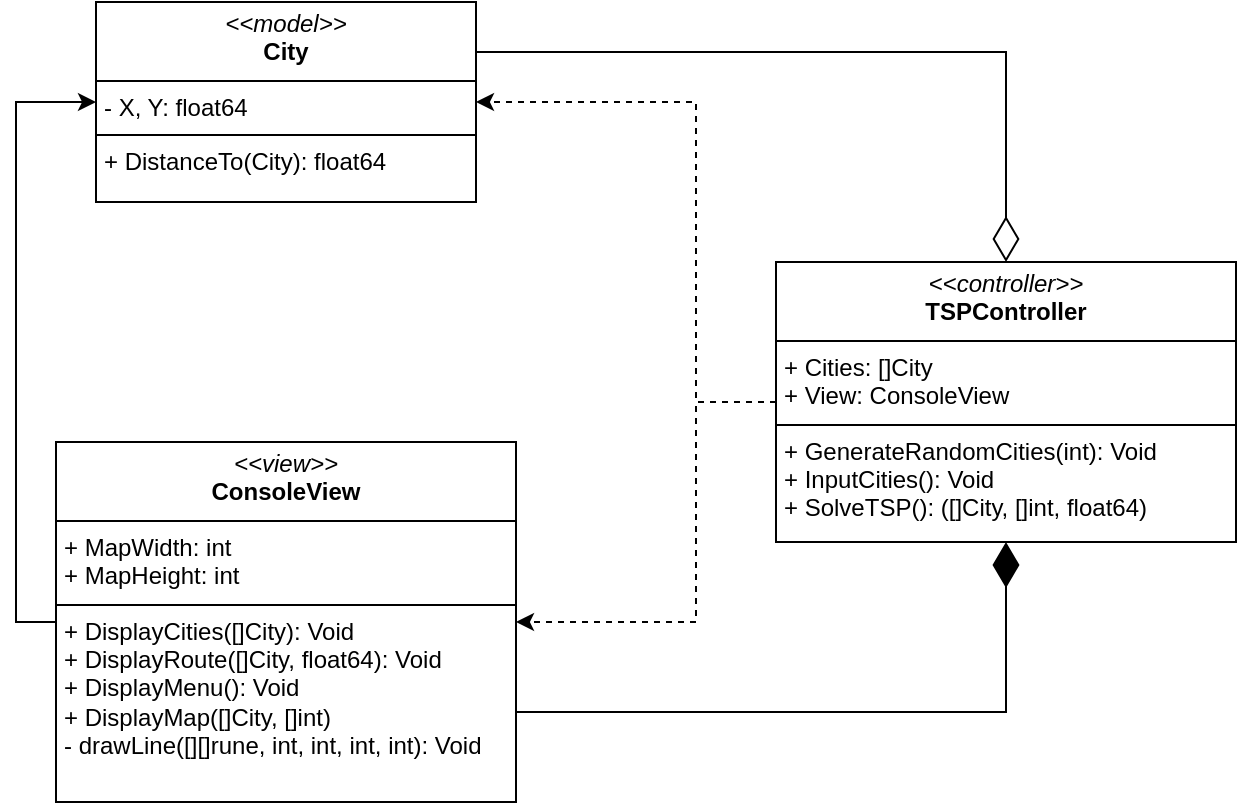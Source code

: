 <mxfile version="26.2.14">
  <diagram name="Страница-1" id="m49XNe3QDKaa1oKPi92w">
    <mxGraphModel dx="548" dy="1060" grid="1" gridSize="10" guides="1" tooltips="1" connect="1" arrows="1" fold="1" page="1" pageScale="1" pageWidth="1169" pageHeight="827" math="0" shadow="0">
      <root>
        <mxCell id="0" />
        <mxCell id="1" parent="0" />
        <mxCell id="VodZrlNoYuZQ8srWnL4H-3" style="edgeStyle=orthogonalEdgeStyle;rounded=0;orthogonalLoop=1;jettySize=auto;html=1;exitX=1;exitY=0.25;exitDx=0;exitDy=0;entryX=0.5;entryY=0;entryDx=0;entryDy=0;endArrow=diamondThin;endFill=0;strokeWidth=1;endSize=20;" edge="1" parent="1" source="Gjqb9du5SNbT3h9HimpX-1" target="Gjqb9du5SNbT3h9HimpX-2">
          <mxGeometry relative="1" as="geometry" />
        </mxCell>
        <mxCell id="Gjqb9du5SNbT3h9HimpX-1" value="&lt;p style=&quot;margin:0px;margin-top:4px;text-align:center;&quot;&gt;&lt;i&gt;&amp;lt;&amp;lt;model&amp;gt;&amp;gt;&lt;/i&gt;&lt;br&gt;&lt;b&gt;City&lt;/b&gt;&lt;/p&gt;&lt;hr size=&quot;1&quot; style=&quot;border-style:solid;&quot;&gt;&lt;p style=&quot;margin:0px;margin-left:4px;&quot;&gt;- X, Y: float64&lt;br&gt;&lt;/p&gt;&lt;hr size=&quot;1&quot; style=&quot;border-style:solid;&quot;&gt;&lt;p style=&quot;margin:0px;margin-left:4px;&quot;&gt;+ DistanceTo(City): float64&lt;br&gt;&lt;/p&gt;" style="verticalAlign=top;align=left;overflow=fill;html=1;whiteSpace=wrap;" parent="1" vertex="1">
          <mxGeometry x="380" y="190" width="190" height="100" as="geometry" />
        </mxCell>
        <mxCell id="VodZrlNoYuZQ8srWnL4H-1" style="edgeStyle=orthogonalEdgeStyle;rounded=0;orthogonalLoop=1;jettySize=auto;html=1;entryX=1;entryY=0.5;entryDx=0;entryDy=0;dashed=1;" edge="1" parent="1" source="Gjqb9du5SNbT3h9HimpX-2" target="Gjqb9du5SNbT3h9HimpX-1">
          <mxGeometry relative="1" as="geometry">
            <Array as="points">
              <mxPoint x="680" y="390" />
              <mxPoint x="680" y="240" />
            </Array>
          </mxGeometry>
        </mxCell>
        <mxCell id="VodZrlNoYuZQ8srWnL4H-2" style="edgeStyle=orthogonalEdgeStyle;rounded=0;orthogonalLoop=1;jettySize=auto;html=1;entryX=1;entryY=0.5;entryDx=0;entryDy=0;dashed=1;" edge="1" parent="1" source="Gjqb9du5SNbT3h9HimpX-2" target="Gjqb9du5SNbT3h9HimpX-3">
          <mxGeometry relative="1" as="geometry">
            <Array as="points">
              <mxPoint x="680" y="390" />
              <mxPoint x="680" y="500" />
            </Array>
          </mxGeometry>
        </mxCell>
        <mxCell id="Gjqb9du5SNbT3h9HimpX-2" value="&lt;p style=&quot;margin:0px;margin-top:4px;text-align:center;&quot;&gt;&lt;i&gt;&amp;lt;&amp;lt;controller&amp;gt;&amp;gt;&lt;/i&gt;&lt;br&gt;&lt;b&gt;TSPController&lt;/b&gt;&lt;/p&gt;&lt;hr size=&quot;1&quot; style=&quot;border-style:solid;&quot;&gt;&lt;p style=&quot;margin:0px;margin-left:4px;&quot;&gt;+ Cities: []City&lt;br&gt;+ View: ConsoleView&lt;/p&gt;&lt;hr size=&quot;1&quot; style=&quot;border-style:solid;&quot;&gt;&lt;p style=&quot;margin:0px;margin-left:4px;&quot;&gt;+ GenerateRandomCities(int): Void&lt;br&gt;+ InputCities(): Void&lt;/p&gt;&lt;p style=&quot;margin:0px;margin-left:4px;&quot;&gt;+ SolveTSP(): ([]City, []int, float64)&lt;/p&gt;" style="verticalAlign=top;align=left;overflow=fill;html=1;whiteSpace=wrap;" parent="1" vertex="1">
          <mxGeometry x="720" y="320" width="230" height="140" as="geometry" />
        </mxCell>
        <mxCell id="VodZrlNoYuZQ8srWnL4H-4" style="edgeStyle=orthogonalEdgeStyle;rounded=0;orthogonalLoop=1;jettySize=auto;html=1;exitX=1;exitY=0.75;exitDx=0;exitDy=0;entryX=0.5;entryY=1;entryDx=0;entryDy=0;endArrow=diamondThin;endFill=1;endSize=20;" edge="1" parent="1" source="Gjqb9du5SNbT3h9HimpX-3" target="Gjqb9du5SNbT3h9HimpX-2">
          <mxGeometry relative="1" as="geometry" />
        </mxCell>
        <mxCell id="VodZrlNoYuZQ8srWnL4H-5" style="edgeStyle=orthogonalEdgeStyle;rounded=0;orthogonalLoop=1;jettySize=auto;html=1;exitX=0;exitY=0.5;exitDx=0;exitDy=0;entryX=0;entryY=0.5;entryDx=0;entryDy=0;" edge="1" parent="1" source="Gjqb9du5SNbT3h9HimpX-3" target="Gjqb9du5SNbT3h9HimpX-1">
          <mxGeometry relative="1" as="geometry" />
        </mxCell>
        <mxCell id="Gjqb9du5SNbT3h9HimpX-3" value="&lt;p style=&quot;margin:0px;margin-top:4px;text-align:center;&quot;&gt;&lt;i&gt;&amp;lt;&amp;lt;view&amp;gt;&amp;gt;&lt;/i&gt;&lt;br&gt;&lt;b&gt;ConsoleView&lt;/b&gt;&lt;/p&gt;&lt;hr size=&quot;1&quot; style=&quot;border-style:solid;&quot;&gt;&lt;p style=&quot;margin:0px;margin-left:4px;&quot;&gt;+ MapWidth: int&lt;br&gt;+ MapHeight: int&lt;/p&gt;&lt;hr size=&quot;1&quot; style=&quot;border-style:solid;&quot;&gt;&lt;p style=&quot;margin:0px;margin-left:4px;&quot;&gt;+ DisplayCities([]City): Void&lt;br&gt;+ DisplayRoute([]City, float64): Void&lt;/p&gt;&lt;p style=&quot;margin:0px;margin-left:4px;&quot;&gt;+ DisplayMenu(): Void&lt;/p&gt;&lt;p style=&quot;margin:0px;margin-left:4px;&quot;&gt;+ DisplayMap([]City, []int)&lt;/p&gt;&lt;p style=&quot;margin:0px;margin-left:4px;&quot;&gt;- drawLine([][]rune, int, int, int, int): Void&lt;/p&gt;" style="verticalAlign=top;align=left;overflow=fill;html=1;whiteSpace=wrap;" parent="1" vertex="1">
          <mxGeometry x="360" y="410" width="230" height="180" as="geometry" />
        </mxCell>
      </root>
    </mxGraphModel>
  </diagram>
</mxfile>
